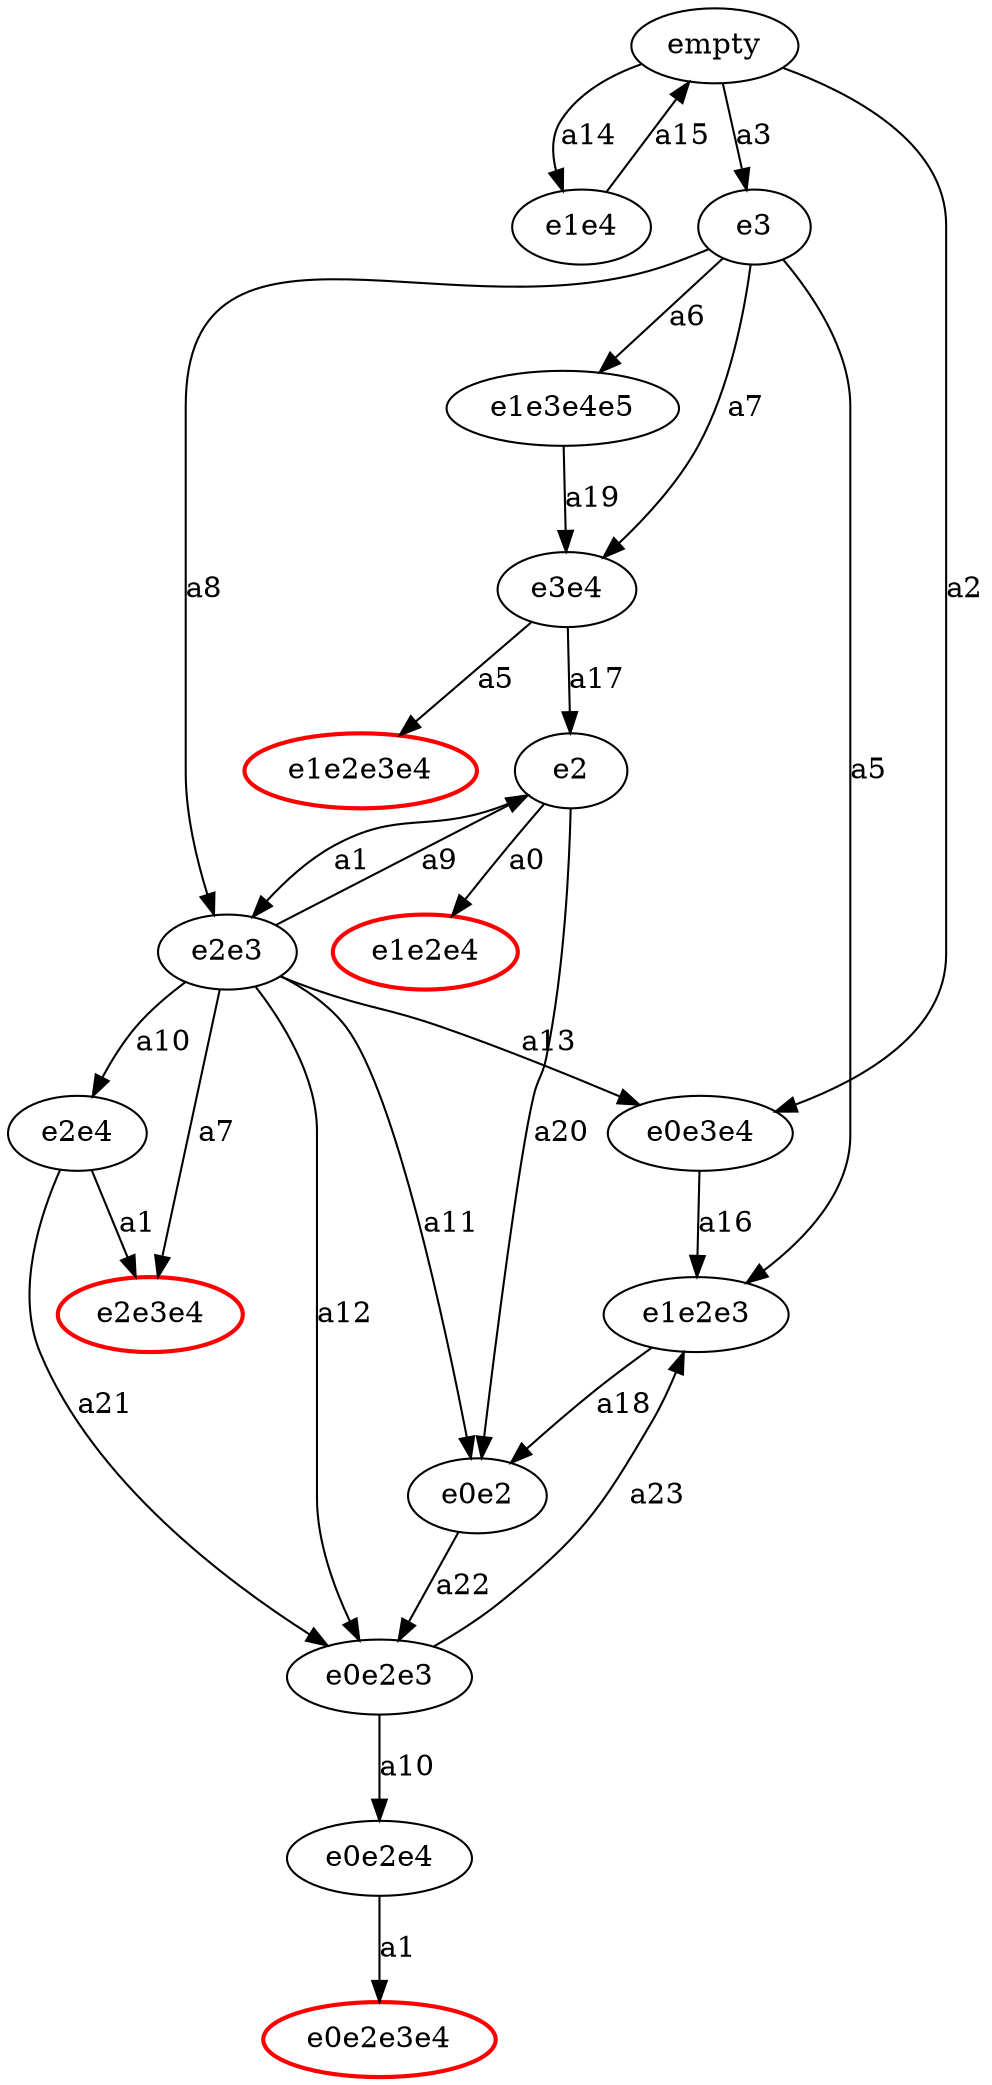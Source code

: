 strict digraph {
  empty -> e1e4 [label="a0", ];
  empty -> e3 [label="a1", ];
  empty -> e0e3e4 [label="a2", ];
  empty -> e3 [label="a3", ];
  empty -> e1e4 [label="a14", ];
  e1e4 -> empty [label="a15", ];
  e3 -> e3e4 [label="a4", ];
  e3 -> e1e2e3 [label="a5", ];
  e3 -> e1e3e4e5 [label="a6", ];
  e3 -> e3e4 [label="a7", ];
  e3 -> e2e3 [label="a8", ];
  e2e3 -> e2e3e4 [label="a7", ];
  e2e3 -> e2 [label="a9", ];
  e2e3 -> e2e4 [label="a10", ];
  e2e3 -> e0e2 [label="a11", ];
  e2e3 -> e0e2e3 [label="a12", ];
  e2e3 -> e0e3e4 [label="a13", ];
  e0e3e4 -> e1e2e3 [label="a16", ];
  e1e2e3 -> e0e2 [label="a18", ];
  e0e2 -> e0e2e3 [label="a1", ];
  e0e2 -> e0e2e3 [label="a22", ];
  e0e2e3 -> e0e2e4 [label="a10", ];
  e0e2e3 -> e1e2e3 [label="a23", ];
  e0e2e4 -> e0e2e3e4 [label="a1", ];
  e0e2e3e4 [color=red, style=bold]
  e2e4 -> e2e3e4 [label="a1", ];
  e2e4 -> e0e2e3 [label="a21", ];
  e2e3e4 [color=red, style=bold]
  e2 -> e1e2e4 [label="a0", ];
  e2 -> e2e3 [label="a1", ];
  e2 -> e0e2 [label="a20", ];
  e1e2e4 [color=red, style=bold]
  e3e4 -> e1e2e3e4 [label="a5", ];
  e3e4 -> e2 [label="a17", ];
  e1e2e3e4 [color=red, style=bold]
  e1e3e4e5 -> e3e4 [label="a19", ];
}